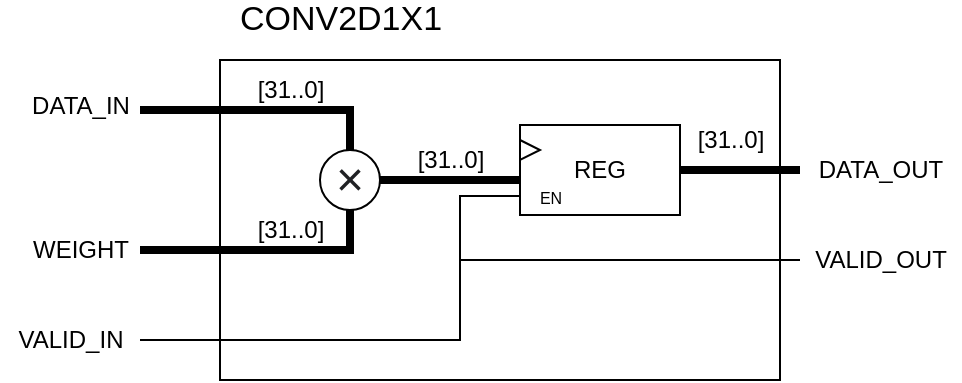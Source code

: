 <mxfile version="14.8.1" type="device"><diagram id="mfmWkxtsOC91oLr0DIt2" name="1x1-s-1"><mxGraphModel dx="868" dy="482" grid="1" gridSize="10" guides="1" tooltips="1" connect="1" arrows="1" fold="1" page="1" pageScale="1" pageWidth="1200" pageHeight="1920" math="0" shadow="0"><root><mxCell id="0"/><mxCell id="1" parent="0"/><mxCell id="ewykF1Bx8B-RibWxfuNU-10" value="" style="rounded=0;whiteSpace=wrap;html=1;fillColor=none;" parent="1" vertex="1"><mxGeometry x="520" y="240" width="280" height="160" as="geometry"/></mxCell><mxCell id="06DjGSTNbb4e2f9bZE2M-3" value="DATA_IN" style="text;html=1;align=center;verticalAlign=middle;resizable=0;points=[];autosize=1;strokeColor=none;" parent="1" vertex="1"><mxGeometry x="420" y="252.5" width="60" height="20" as="geometry"/></mxCell><mxCell id="06DjGSTNbb4e2f9bZE2M-4" value="&lt;span style=&quot;color: rgb(32 , 33 , 36) ; font-family: &amp;#34;arial&amp;#34; , sans-serif ; text-align: left ; background-color: rgb(255 , 255 , 255)&quot;&gt;&lt;font style=&quot;font-size: 24px&quot;&gt;×&lt;/font&gt;&lt;/span&gt;" style="ellipse;whiteSpace=wrap;html=1;aspect=fixed;" parent="1" vertex="1"><mxGeometry x="570" y="285" width="30" height="30" as="geometry"/></mxCell><mxCell id="06DjGSTNbb4e2f9bZE2M-5" value="" style="endArrow=none;html=1;strokeWidth=4;entryX=0.5;entryY=0;entryDx=0;entryDy=0;rounded=0;" parent="1" target="06DjGSTNbb4e2f9bZE2M-4" edge="1"><mxGeometry width="50" height="50" relative="1" as="geometry"><mxPoint x="480" y="265" as="sourcePoint"/><mxPoint x="590" y="255" as="targetPoint"/><Array as="points"><mxPoint x="585" y="265"/></Array></mxGeometry></mxCell><mxCell id="06DjGSTNbb4e2f9bZE2M-6" value="" style="endArrow=none;html=1;strokeWidth=4;entryX=0.5;entryY=1;entryDx=0;entryDy=0;rounded=0;" parent="1" target="06DjGSTNbb4e2f9bZE2M-4" edge="1"><mxGeometry width="50" height="50" relative="1" as="geometry"><mxPoint x="480" y="335" as="sourcePoint"/><mxPoint x="510" y="295" as="targetPoint"/><Array as="points"><mxPoint x="585" y="335"/></Array></mxGeometry></mxCell><mxCell id="06DjGSTNbb4e2f9bZE2M-7" value="WEIGHT" style="text;html=1;align=center;verticalAlign=middle;resizable=0;points=[];autosize=1;strokeColor=none;" parent="1" vertex="1"><mxGeometry x="420" y="325" width="60" height="20" as="geometry"/></mxCell><mxCell id="06DjGSTNbb4e2f9bZE2M-8" value="" style="endArrow=none;html=1;strokeWidth=4;exitX=1;exitY=0.5;exitDx=0;exitDy=0;entryX=0;entryY=0.5;entryDx=0;entryDy=0;" parent="1" source="06DjGSTNbb4e2f9bZE2M-4" edge="1"><mxGeometry width="50" height="50" relative="1" as="geometry"><mxPoint x="620" y="325" as="sourcePoint"/><mxPoint x="670" y="300" as="targetPoint"/></mxGeometry></mxCell><mxCell id="06DjGSTNbb4e2f9bZE2M-11" value="DATA_OUT" style="text;html=1;align=center;verticalAlign=middle;resizable=0;points=[];autosize=1;strokeColor=none;" parent="1" vertex="1"><mxGeometry x="810" y="285" width="80" height="20" as="geometry"/></mxCell><mxCell id="06DjGSTNbb4e2f9bZE2M-13" value="[31..0]" style="text;html=1;align=center;verticalAlign=middle;resizable=0;points=[];autosize=1;strokeColor=none;" parent="1" vertex="1"><mxGeometry x="530" y="245" width="50" height="20" as="geometry"/></mxCell><mxCell id="06DjGSTNbb4e2f9bZE2M-14" value="[31..0]" style="text;html=1;align=center;verticalAlign=middle;resizable=0;points=[];autosize=1;strokeColor=none;" parent="1" vertex="1"><mxGeometry x="610" y="280" width="50" height="20" as="geometry"/></mxCell><mxCell id="06DjGSTNbb4e2f9bZE2M-15" value="[31..0]" style="text;html=1;align=center;verticalAlign=middle;resizable=0;points=[];autosize=1;strokeColor=none;" parent="1" vertex="1"><mxGeometry x="530" y="315" width="50" height="20" as="geometry"/></mxCell><mxCell id="ewykF1Bx8B-RibWxfuNU-1" value="REG" style="rounded=0;whiteSpace=wrap;html=1;" parent="1" vertex="1"><mxGeometry x="670" y="272.5" width="80" height="45" as="geometry"/></mxCell><mxCell id="ewykF1Bx8B-RibWxfuNU-2" value="" style="endArrow=none;html=1;strokeWidth=4;exitX=1;exitY=0.5;exitDx=0;exitDy=0;" parent="1" edge="1"><mxGeometry width="50" height="50" relative="1" as="geometry"><mxPoint x="750" y="295" as="sourcePoint"/><mxPoint x="810" y="295" as="targetPoint"/></mxGeometry></mxCell><mxCell id="ewykF1Bx8B-RibWxfuNU-4" value="&lt;font style=&quot;font-size: 8px&quot;&gt;EN&lt;/font&gt;" style="text;html=1;align=center;verticalAlign=middle;resizable=0;points=[];autosize=1;strokeColor=none;" parent="1" vertex="1"><mxGeometry x="670" y="297.5" width="30" height="20" as="geometry"/></mxCell><mxCell id="ewykF1Bx8B-RibWxfuNU-5" value="" style="endArrow=none;html=1;rounded=0;entryX=0.011;entryY=0.525;entryDx=0;entryDy=0;entryPerimeter=0;" parent="1" target="ewykF1Bx8B-RibWxfuNU-4" edge="1"><mxGeometry width="50" height="50" relative="1" as="geometry"><mxPoint x="480" y="380" as="sourcePoint"/><mxPoint x="540" y="330" as="targetPoint"/><Array as="points"><mxPoint x="640" y="380"/><mxPoint x="640" y="308"/></Array></mxGeometry></mxCell><mxCell id="ewykF1Bx8B-RibWxfuNU-6" value="VALID_IN" style="text;html=1;align=center;verticalAlign=middle;resizable=0;points=[];autosize=1;strokeColor=none;" parent="1" vertex="1"><mxGeometry x="410" y="370" width="70" height="20" as="geometry"/></mxCell><mxCell id="ewykF1Bx8B-RibWxfuNU-7" value="" style="endArrow=none;html=1;" parent="1" edge="1"><mxGeometry width="50" height="50" relative="1" as="geometry"><mxPoint x="640" y="340" as="sourcePoint"/><mxPoint x="810" y="340" as="targetPoint"/></mxGeometry></mxCell><mxCell id="ewykF1Bx8B-RibWxfuNU-8" value="VALID_OUT" style="text;html=1;align=center;verticalAlign=middle;resizable=0;points=[];autosize=1;strokeColor=none;" parent="1" vertex="1"><mxGeometry x="810" y="330" width="80" height="20" as="geometry"/></mxCell><mxCell id="ewykF1Bx8B-RibWxfuNU-9" value="" style="triangle;whiteSpace=wrap;html=1;" parent="1" vertex="1"><mxGeometry x="670" y="280" width="10" height="10" as="geometry"/></mxCell><mxCell id="ewykF1Bx8B-RibWxfuNU-11" value="&lt;font style=&quot;font-size: 17px&quot;&gt;CONV2D1X1&lt;/font&gt;" style="text;html=1;align=center;verticalAlign=middle;resizable=0;points=[];autosize=1;strokeColor=none;" parent="1" vertex="1"><mxGeometry x="520" y="210" width="120" height="20" as="geometry"/></mxCell><mxCell id="6qhiUhM6zMwGZ8fFgaD0-11" value="[31..0]" style="text;html=1;align=center;verticalAlign=middle;resizable=0;points=[];autosize=1;strokeColor=none;" parent="1" vertex="1"><mxGeometry x="750" y="270" width="50" height="20" as="geometry"/></mxCell></root></mxGraphModel></diagram></mxfile>